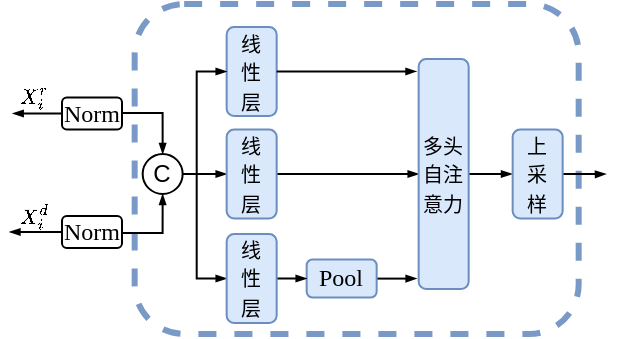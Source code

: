 <mxfile version="24.1.0" type="github">
  <diagram name="第 1 页" id="rSjbLI-qnoq5vf5nYvKy">
    <mxGraphModel dx="498" dy="273" grid="0" gridSize="10" guides="1" tooltips="1" connect="1" arrows="1" fold="1" page="1" pageScale="1" pageWidth="827" pageHeight="1169" math="1" shadow="0">
      <root>
        <mxCell id="0" />
        <mxCell id="1" parent="0" />
        <mxCell id="QjQi6mAfNc4KyvHt464P-1" value="" style="rounded=1;whiteSpace=wrap;html=1;fontFamily=Helvetica;fontSize=11;labelBackgroundColor=default;dashed=1;fillColor=none;strokeColor=#7999c7;strokeWidth=3;" parent="1" vertex="1">
          <mxGeometry x="224.33" y="170" width="222" height="165" as="geometry" />
        </mxCell>
        <mxCell id="QjQi6mAfNc4KyvHt464P-2" value="&lt;font face=&quot;宋体&quot;&gt;&lt;span style=&quot;font-size: 10px;&quot;&gt;线&lt;/span&gt;&lt;/font&gt;&lt;div&gt;&lt;font face=&quot;宋体&quot;&gt;&lt;span style=&quot;font-size: 10px;&quot;&gt;性&lt;/span&gt;&lt;/font&gt;&lt;/div&gt;&lt;div&gt;&lt;font face=&quot;宋体&quot;&gt;&lt;span style=&quot;font-size: 10px;&quot;&gt;层&lt;/span&gt;&lt;/font&gt;&lt;/div&gt;" style="rounded=1;whiteSpace=wrap;html=1;fillColor=#dae8fc;strokeColor=#6c8ebf;" parent="1" vertex="1">
          <mxGeometry x="270.33" y="181.5" width="25" height="44.5" as="geometry" />
        </mxCell>
        <mxCell id="QjQi6mAfNc4KyvHt464P-3" style="edgeStyle=orthogonalEdgeStyle;rounded=0;orthogonalLoop=1;jettySize=auto;html=1;entryX=0.5;entryY=0;entryDx=0;entryDy=0;strokeColor=default;align=center;verticalAlign=middle;fontFamily=Helvetica;fontSize=11;fontColor=default;labelBackgroundColor=default;endArrow=blockThin;endFill=1;endSize=3;" parent="1" target="QjQi6mAfNc4KyvHt464P-12" edge="1">
          <mxGeometry relative="1" as="geometry">
            <mxPoint x="218.33" y="224.5" as="sourcePoint" />
          </mxGeometry>
        </mxCell>
        <mxCell id="QjQi6mAfNc4KyvHt464P-6" style="edgeStyle=orthogonalEdgeStyle;rounded=0;orthogonalLoop=1;jettySize=auto;html=1;entryX=0.5;entryY=1;entryDx=0;entryDy=0;strokeColor=default;align=center;verticalAlign=middle;fontFamily=Helvetica;fontSize=11;fontColor=default;labelBackgroundColor=default;endArrow=blockThin;endFill=1;endSize=3;" parent="1" target="QjQi6mAfNc4KyvHt464P-12" edge="1">
          <mxGeometry relative="1" as="geometry">
            <mxPoint x="218.33" y="284.5" as="sourcePoint" />
          </mxGeometry>
        </mxCell>
        <mxCell id="QjQi6mAfNc4KyvHt464P-9" style="edgeStyle=orthogonalEdgeStyle;rounded=0;orthogonalLoop=1;jettySize=auto;html=1;entryX=0;entryY=0.5;entryDx=0;entryDy=0;strokeColor=default;align=center;verticalAlign=middle;fontFamily=Helvetica;fontSize=11;fontColor=default;labelBackgroundColor=default;endArrow=blockThin;endFill=1;endSize=3;" parent="1" source="QjQi6mAfNc4KyvHt464P-12" target="QjQi6mAfNc4KyvHt464P-2" edge="1">
          <mxGeometry relative="1" as="geometry">
            <Array as="points">
              <mxPoint x="255.33" y="255" />
              <mxPoint x="255.33" y="204" />
            </Array>
          </mxGeometry>
        </mxCell>
        <mxCell id="QjQi6mAfNc4KyvHt464P-10" style="edgeStyle=orthogonalEdgeStyle;rounded=0;orthogonalLoop=1;jettySize=auto;html=1;entryX=0;entryY=0.5;entryDx=0;entryDy=0;strokeColor=default;align=center;verticalAlign=middle;fontFamily=Helvetica;fontSize=11;fontColor=default;labelBackgroundColor=default;endArrow=blockThin;endFill=1;endSize=3;" parent="1" source="QjQi6mAfNc4KyvHt464P-12" target="QjQi6mAfNc4KyvHt464P-16" edge="1">
          <mxGeometry relative="1" as="geometry" />
        </mxCell>
        <mxCell id="QjQi6mAfNc4KyvHt464P-11" style="edgeStyle=orthogonalEdgeStyle;rounded=0;orthogonalLoop=1;jettySize=auto;html=1;entryX=0;entryY=0.5;entryDx=0;entryDy=0;strokeColor=default;align=center;verticalAlign=middle;fontFamily=Helvetica;fontSize=11;fontColor=default;labelBackgroundColor=default;endArrow=blockThin;endFill=1;endSize=3;" parent="1" source="QjQi6mAfNc4KyvHt464P-12" target="QjQi6mAfNc4KyvHt464P-18" edge="1">
          <mxGeometry relative="1" as="geometry">
            <Array as="points">
              <mxPoint x="255.33" y="255" />
              <mxPoint x="255.33" y="307" />
            </Array>
          </mxGeometry>
        </mxCell>
        <mxCell id="QjQi6mAfNc4KyvHt464P-12" value="" style="ellipse;whiteSpace=wrap;html=1;aspect=fixed;fontFamily=Helvetica;fontSize=11;fontColor=default;labelBackgroundColor=default;" parent="1" vertex="1">
          <mxGeometry x="228.33" y="245" width="20" height="20" as="geometry" />
        </mxCell>
        <mxCell id="QjQi6mAfNc4KyvHt464P-13" style="edgeStyle=orthogonalEdgeStyle;rounded=0;orthogonalLoop=1;jettySize=auto;html=1;strokeColor=default;align=center;verticalAlign=middle;fontFamily=Helvetica;fontSize=11;fontColor=default;labelBackgroundColor=default;endArrow=blockThin;endFill=1;endSize=3;" parent="1" source="QjQi6mAfNc4KyvHt464P-14" edge="1">
          <mxGeometry relative="1" as="geometry">
            <mxPoint x="365.451" y="307.25" as="targetPoint" />
          </mxGeometry>
        </mxCell>
        <mxCell id="QjQi6mAfNc4KyvHt464P-14" value="&lt;font face=&quot;Times New Roman&quot;&gt;Pool&lt;/font&gt;" style="rounded=1;whiteSpace=wrap;html=1;fillColor=#dae8fc;strokeColor=#6c8ebf;" parent="1" vertex="1">
          <mxGeometry x="310.33" y="297.75" width="35" height="19" as="geometry" />
        </mxCell>
        <mxCell id="QjQi6mAfNc4KyvHt464P-15" style="edgeStyle=orthogonalEdgeStyle;rounded=0;orthogonalLoop=1;jettySize=auto;html=1;entryX=0;entryY=0.5;entryDx=0;entryDy=0;strokeColor=default;align=center;verticalAlign=middle;fontFamily=Helvetica;fontSize=11;fontColor=default;labelBackgroundColor=default;endArrow=blockThin;endFill=1;endSize=3;" parent="1" source="QjQi6mAfNc4KyvHt464P-16" target="QjQi6mAfNc4KyvHt464P-20" edge="1">
          <mxGeometry relative="1" as="geometry" />
        </mxCell>
        <mxCell id="QjQi6mAfNc4KyvHt464P-16" value="&lt;font face=&quot;宋体&quot;&gt;&lt;span style=&quot;font-size: 10px;&quot;&gt;线&lt;/span&gt;&lt;/font&gt;&lt;div&gt;&lt;font face=&quot;宋体&quot;&gt;&lt;span style=&quot;font-size: 10px;&quot;&gt;性&lt;/span&gt;&lt;/font&gt;&lt;/div&gt;&lt;div&gt;&lt;font face=&quot;宋体&quot;&gt;&lt;span style=&quot;font-size: 10px;&quot;&gt;层&lt;/span&gt;&lt;/font&gt;&lt;/div&gt;" style="rounded=1;whiteSpace=wrap;html=1;fillColor=#dae8fc;strokeColor=#6c8ebf;" parent="1" vertex="1">
          <mxGeometry x="270.33" y="232.75" width="25" height="44.5" as="geometry" />
        </mxCell>
        <mxCell id="QjQi6mAfNc4KyvHt464P-17" style="edgeStyle=orthogonalEdgeStyle;rounded=0;orthogonalLoop=1;jettySize=auto;html=1;strokeColor=default;align=center;verticalAlign=middle;fontFamily=Helvetica;fontSize=11;fontColor=default;labelBackgroundColor=default;endArrow=blockThin;endFill=1;endSize=3;exitX=1;exitY=0.5;exitDx=0;exitDy=0;" parent="1" source="QjQi6mAfNc4KyvHt464P-18" edge="1">
          <mxGeometry relative="1" as="geometry">
            <mxPoint x="290.33" y="307.191" as="sourcePoint" />
            <mxPoint x="310.33" y="307.255" as="targetPoint" />
          </mxGeometry>
        </mxCell>
        <mxCell id="QjQi6mAfNc4KyvHt464P-18" value="&lt;font face=&quot;宋体&quot;&gt;&lt;span style=&quot;font-size: 10px;&quot;&gt;线&lt;/span&gt;&lt;/font&gt;&lt;div&gt;&lt;font face=&quot;宋体&quot;&gt;&lt;span style=&quot;font-size: 10px;&quot;&gt;性&lt;/span&gt;&lt;/font&gt;&lt;/div&gt;&lt;div&gt;&lt;font face=&quot;宋体&quot;&gt;&lt;span style=&quot;font-size: 10px;&quot;&gt;层&lt;/span&gt;&lt;/font&gt;&lt;/div&gt;" style="rounded=1;whiteSpace=wrap;html=1;fillColor=#dae8fc;strokeColor=#6c8ebf;" parent="1" vertex="1">
          <mxGeometry x="270.33" y="285" width="25" height="44.5" as="geometry" />
        </mxCell>
        <mxCell id="QjQi6mAfNc4KyvHt464P-19" style="edgeStyle=orthogonalEdgeStyle;rounded=0;orthogonalLoop=1;jettySize=auto;html=1;strokeColor=default;align=center;verticalAlign=middle;fontFamily=Helvetica;fontSize=11;fontColor=default;labelBackgroundColor=default;endArrow=blockThin;endFill=1;endSize=3;" parent="1" source="QjQi6mAfNc4KyvHt464P-20" edge="1">
          <mxGeometry relative="1" as="geometry">
            <mxPoint x="412.997" y="255" as="targetPoint" />
          </mxGeometry>
        </mxCell>
        <mxCell id="QjQi6mAfNc4KyvHt464P-20" value="&lt;font face=&quot;宋体&quot;&gt;&lt;span style=&quot;font-size: 10px;&quot;&gt;多头自注意力&lt;/span&gt;&lt;/font&gt;" style="rounded=1;whiteSpace=wrap;html=1;fillColor=#dae8fc;strokeColor=#6c8ebf;" parent="1" vertex="1">
          <mxGeometry x="366.33" y="197.5" width="25" height="115" as="geometry" />
        </mxCell>
        <mxCell id="QjQi6mAfNc4KyvHt464P-21" style="edgeStyle=orthogonalEdgeStyle;rounded=0;orthogonalLoop=1;jettySize=auto;html=1;entryX=-0.043;entryY=0.054;entryDx=0;entryDy=0;entryPerimeter=0;strokeColor=default;align=center;verticalAlign=middle;fontFamily=Helvetica;fontSize=11;fontColor=default;labelBackgroundColor=default;endArrow=blockThin;endFill=1;endSize=3;" parent="1" source="QjQi6mAfNc4KyvHt464P-2" target="QjQi6mAfNc4KyvHt464P-20" edge="1">
          <mxGeometry relative="1" as="geometry" />
        </mxCell>
        <mxCell id="QjQi6mAfNc4KyvHt464P-22" style="edgeStyle=orthogonalEdgeStyle;rounded=0;orthogonalLoop=1;jettySize=auto;html=1;strokeColor=default;align=center;verticalAlign=middle;fontFamily=Helvetica;fontSize=11;fontColor=default;labelBackgroundColor=default;endArrow=blockThin;endFill=1;endSize=3;" parent="1" source="QjQi6mAfNc4KyvHt464P-23" edge="1">
          <mxGeometry relative="1" as="geometry">
            <mxPoint x="459.997" y="255" as="targetPoint" />
          </mxGeometry>
        </mxCell>
        <mxCell id="QjQi6mAfNc4KyvHt464P-23" value="&lt;font face=&quot;宋体&quot;&gt;&lt;span style=&quot;font-size: 10px;&quot;&gt;上&lt;/span&gt;&lt;/font&gt;&lt;div&gt;&lt;font face=&quot;宋体&quot;&gt;&lt;span style=&quot;font-size: 10px;&quot;&gt;采&lt;/span&gt;&lt;/font&gt;&lt;/div&gt;&lt;div&gt;&lt;font face=&quot;宋体&quot;&gt;&lt;span style=&quot;font-size: 10px;&quot;&gt;样&lt;/span&gt;&lt;/font&gt;&lt;/div&gt;" style="rounded=1;whiteSpace=wrap;html=1;fillColor=#dae8fc;strokeColor=#6c8ebf;" parent="1" vertex="1">
          <mxGeometry x="413.33" y="232.75" width="25" height="44.5" as="geometry" />
        </mxCell>
        <mxCell id="QjQi6mAfNc4KyvHt464P-24" value="&lt;span style=&quot;font-family: &amp;quot;Times New Roman&amp;quot;; font-size: 10px;&quot;&gt;`X_i^r`&lt;/span&gt;" style="text;strokeColor=none;align=center;fillColor=none;html=1;verticalAlign=middle;whiteSpace=wrap;rounded=0;" parent="1" vertex="1">
          <mxGeometry x="163.0" y="209" width="21.67" height="14" as="geometry" />
        </mxCell>
        <mxCell id="n_gq5taxz7CLZa3_aqkF-1" value="&lt;span style=&quot;font-family: &amp;quot;Times New Roman&amp;quot;; font-size: 10px;&quot;&gt;`X_i^d`&lt;/span&gt;" style="text;strokeColor=none;align=center;fillColor=none;html=1;verticalAlign=middle;whiteSpace=wrap;rounded=0;" vertex="1" parent="1">
          <mxGeometry x="163.0" y="269" width="21.67" height="14" as="geometry" />
        </mxCell>
        <mxCell id="n_gq5taxz7CLZa3_aqkF-2" value="C" style="text;strokeColor=none;align=center;fillColor=none;html=1;verticalAlign=middle;whiteSpace=wrap;rounded=0;" vertex="1" parent="1">
          <mxGeometry x="221.49" y="246" width="33.67" height="18" as="geometry" />
        </mxCell>
        <mxCell id="n_gq5taxz7CLZa3_aqkF-7" style="edgeStyle=orthogonalEdgeStyle;rounded=0;orthogonalLoop=1;jettySize=auto;html=1;exitX=0;exitY=0.5;exitDx=0;exitDy=0;strokeColor=default;align=center;verticalAlign=middle;fontFamily=Helvetica;fontSize=11;fontColor=default;labelBackgroundColor=default;endArrow=blockThin;endFill=1;endSize=3;" edge="1" parent="1" source="n_gq5taxz7CLZa3_aqkF-4">
          <mxGeometry relative="1" as="geometry">
            <mxPoint x="163.354" y="224.778" as="targetPoint" />
          </mxGeometry>
        </mxCell>
        <mxCell id="n_gq5taxz7CLZa3_aqkF-4" value="Norm" style="rounded=1;whiteSpace=wrap;html=1;fontFamily=Times New Roman;" vertex="1" parent="1">
          <mxGeometry x="188" y="216.75" width="30" height="16" as="geometry" />
        </mxCell>
        <mxCell id="n_gq5taxz7CLZa3_aqkF-9" style="edgeStyle=orthogonalEdgeStyle;rounded=0;orthogonalLoop=1;jettySize=auto;html=1;exitX=0;exitY=0.5;exitDx=0;exitDy=0;strokeColor=default;align=center;verticalAlign=middle;fontFamily=Helvetica;fontSize=11;fontColor=default;labelBackgroundColor=default;endArrow=blockThin;endFill=1;endSize=3;" edge="1" parent="1" source="n_gq5taxz7CLZa3_aqkF-8">
          <mxGeometry relative="1" as="geometry">
            <mxPoint x="161.738" y="284" as="targetPoint" />
          </mxGeometry>
        </mxCell>
        <mxCell id="n_gq5taxz7CLZa3_aqkF-8" value="Norm" style="rounded=1;whiteSpace=wrap;html=1;fontFamily=Times New Roman;" vertex="1" parent="1">
          <mxGeometry x="188" y="276" width="30" height="16" as="geometry" />
        </mxCell>
      </root>
    </mxGraphModel>
  </diagram>
</mxfile>
